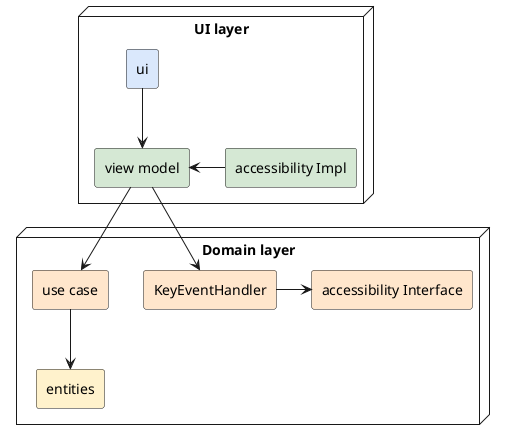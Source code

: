 @startuml
node "UI layer" {
    rectangle "ui" as ui #DAE8FC
    rectangle "view model" as viewmodel #D5E8D4
    rectangle "accessibility Impl" as accUI #D5E8D4
}

node "Domain layer" as domainlayer {
    rectangle "accessibility Interface" as accDomain #FFE6CC
    rectangle "KeyEventHandler" as keyEventHandler #FFE6CC
    rectangle "entities" as entities #FFF2CC
    rectangle "use case" as usecase #FFE6CC
}

ui --> viewmodel
viewmodel --> keyEventHandler
viewmodel --> usecase
usecase --> entities
accUI -left-> viewmodel
keyEventHandler -right-> accDomain
@enduml